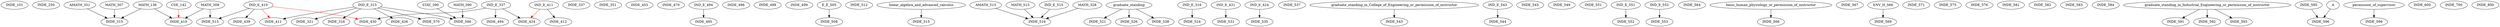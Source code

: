 digraph G {
    INDE_101;
    INDE_250;
    edge [color=black];
    MATH_136 -> INDE_315;
    MATH_307 -> INDE_315;
    AMATH_351 -> INDE_315;
    edge [color=black];
    IND_E_315 -> INDE_316;
    edge [color=black];
    IND_E_315 -> INDE_321;
    INDE_337;
    INDE_351;
    edge [color=black];
    MATH_136 -> INDE_410;
    MATH_308 -> INDE_410;
    edge [color=red];
    CSE_142 -> INDE_410;
    edge [color=black];
    IND_E_315 -> INDE_411;
    edge [color=red];
    IND_E_410 -> INDE_411;
    edge [color=black];
    IND_E_411 -> INDE_412;
    edge [color=black];
    IND_E_337 -> INDE_424;
    edge [color=red];
    IND_E_411 -> INDE_424;
    edge [color=black];
    IND_E_315 -> INDE_426;
    edge [color=black];
    IND_E_337 -> INDE_430;
    edge [color=red];
    IND_E_410 -> INDE_430;
    edge [color=black];
    IND_E_410 -> INDE_439;
    INDE_455;
    INDE_470;
    edge [color=black];
    IND_E_337 -> INDE_494;
    edge [color=black];
    IND_E_494 -> INDE_495;
    INDE_496;
    INDE_498;
    INDE_499;
    edge [color=black];
    E_E_505 -> INDE_508;
    INDE_512;
    edge [color=black];
    IND_E_410 -> INDE_513;
    MATH_308 -> INDE_513;
    edge [color=black];
    linear_algebra_and_advanced_calculus -> INDE_515;
    edge [color=black];
    AMATH_515 -> INDE_516;
    MATH_515 -> INDE_516;
    IND_E_515 -> INDE_516;
    MATH_328 -> INDE_516;
    edge [color=black];
    graduate_standing -> INDE_521;
    edge [color=black];
    IND_E_316 -> INDE_524;
    edge [color=black];
    graduate_standing -> INDE_526;
    edge [color=black];
    IND_E_431 -> INDE_531;
    edge [color=black];
    IND_E_424 -> INDE_535;
    INDE_537;
    edge [color=black];
    graduate_standing -> INDE_538;
    edge [color=black];
    graduate_standing_in_College_of_Engineering_or_permission_of_instructor -> INDE_543;
    edge [color=black];
    IND_E_543 -> INDE_544;
    INDE_545;
    edge [color=black];
    IND_E_315 -> INDE_546;
    MATH_390 -> INDE_546;
    STAT_390 -> INDE_546;
    INDE_549;
    INDE_551;
    edge [color=black];
    IND_E_551 -> INDE_552;
    edge [color=black];
    IND_E_552 -> INDE_553;
    INDE_564;
    edge [color=black];
    basic_human_physiology_or_permission_of_instructor -> INDE_566;
    INDE_567;
    edge [color=black];
    ENV_H_566 -> INDE_569;
    edge [color=black];
    IND_E_315 -> INDE_570;
    INDE_571;
    INDE_575;
    INDE_576;
    INDE_581;
    INDE_582;
    INDE_583;
    INDE_584;
    edge [color=black];
    graduate_standing_in_Industrial_Engineering_or_permission_of_instructor -> INDE_591;
    edge [color=black];
    graduate_standing_in_Industrial_Engineering_or_permission_of_instructor -> INDE_592;
    edge [color=black];
    graduate_standing_in_Industrial_Engineering_or_permission_of_instructor -> INDE_593;
    INDE_595;
    edge [color=black];
    A -> INDE_596;
    INDE_595 -> INDE_596;
    edge [color=black];
    permission_of_supervisor -> INDE_599;
    INDE_600;
    INDE_700;
    INDE_800;
}
